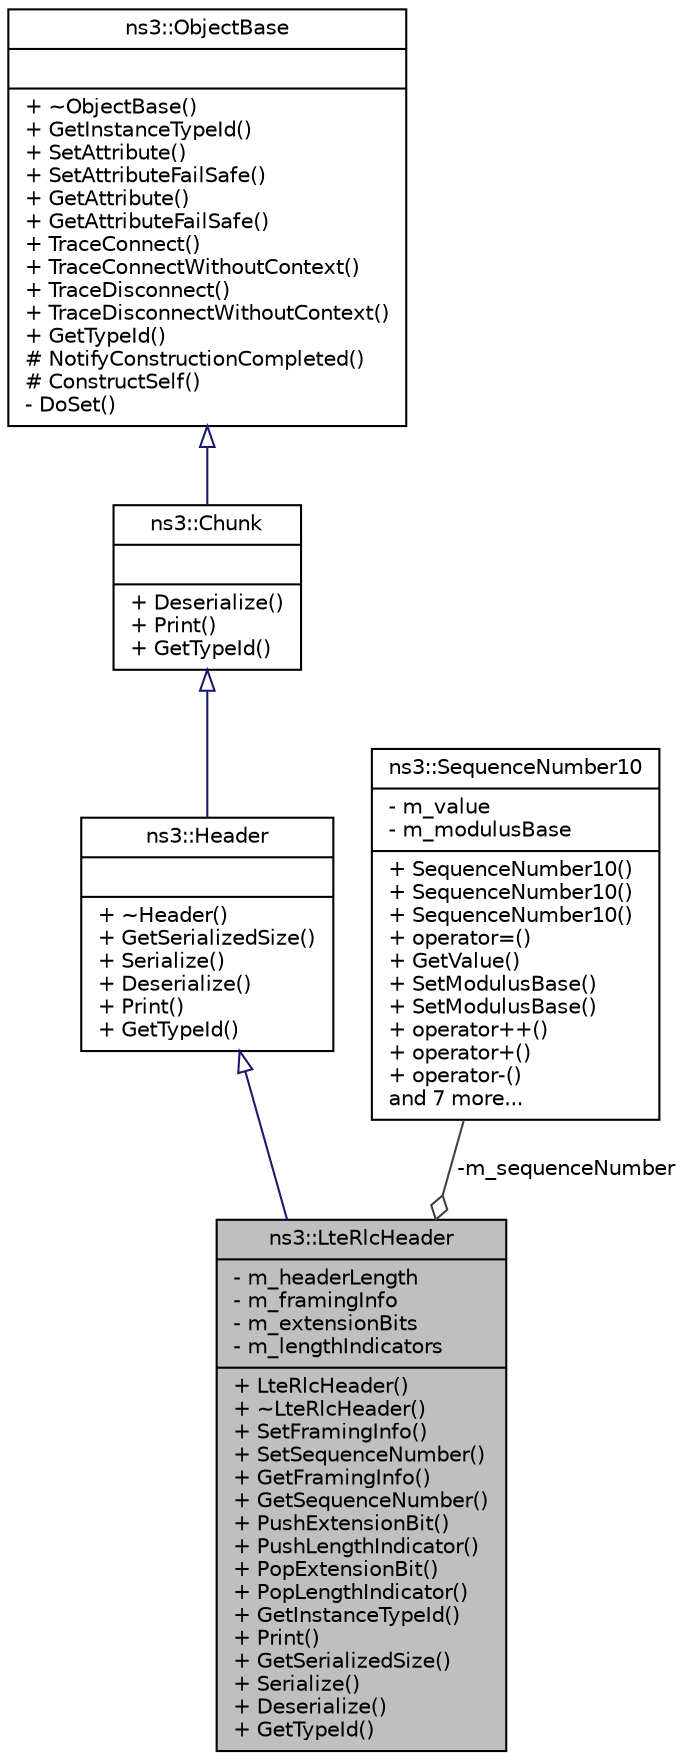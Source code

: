 digraph "ns3::LteRlcHeader"
{
  edge [fontname="Helvetica",fontsize="10",labelfontname="Helvetica",labelfontsize="10"];
  node [fontname="Helvetica",fontsize="10",shape=record];
  Node1 [label="{ns3::LteRlcHeader\n|- m_headerLength\l- m_framingInfo\l- m_extensionBits\l- m_lengthIndicators\l|+ LteRlcHeader()\l+ ~LteRlcHeader()\l+ SetFramingInfo()\l+ SetSequenceNumber()\l+ GetFramingInfo()\l+ GetSequenceNumber()\l+ PushExtensionBit()\l+ PushLengthIndicator()\l+ PopExtensionBit()\l+ PopLengthIndicator()\l+ GetInstanceTypeId()\l+ Print()\l+ GetSerializedSize()\l+ Serialize()\l+ Deserialize()\l+ GetTypeId()\l}",height=0.2,width=0.4,color="black", fillcolor="grey75", style="filled", fontcolor="black"];
  Node2 -> Node1 [dir="back",color="midnightblue",fontsize="10",style="solid",arrowtail="onormal"];
  Node2 [label="{ns3::Header\n||+ ~Header()\l+ GetSerializedSize()\l+ Serialize()\l+ Deserialize()\l+ Print()\l+ GetTypeId()\l}",height=0.2,width=0.4,color="black", fillcolor="white", style="filled",URL="$d6/dae/classns3_1_1Header.html",tooltip="Protocol header serialization and deserialization. "];
  Node3 -> Node2 [dir="back",color="midnightblue",fontsize="10",style="solid",arrowtail="onormal"];
  Node3 [label="{ns3::Chunk\n||+ Deserialize()\l+ Print()\l+ GetTypeId()\l}",height=0.2,width=0.4,color="black", fillcolor="white", style="filled",URL="$d7/d9b/classns3_1_1Chunk.html",tooltip="abstract base class for ns3::Header and ns3::Trailer "];
  Node4 -> Node3 [dir="back",color="midnightblue",fontsize="10",style="solid",arrowtail="onormal"];
  Node4 [label="{ns3::ObjectBase\n||+ ~ObjectBase()\l+ GetInstanceTypeId()\l+ SetAttribute()\l+ SetAttributeFailSafe()\l+ GetAttribute()\l+ GetAttributeFailSafe()\l+ TraceConnect()\l+ TraceConnectWithoutContext()\l+ TraceDisconnect()\l+ TraceDisconnectWithoutContext()\l+ GetTypeId()\l# NotifyConstructionCompleted()\l# ConstructSelf()\l- DoSet()\l}",height=0.2,width=0.4,color="black", fillcolor="white", style="filled",URL="$d2/dac/classns3_1_1ObjectBase.html",tooltip="Anchor the ns-3 type and attribute system. "];
  Node5 -> Node1 [color="grey25",fontsize="10",style="solid",label=" -m_sequenceNumber" ,arrowhead="odiamond"];
  Node5 [label="{ns3::SequenceNumber10\n|- m_value\l- m_modulusBase\l|+ SequenceNumber10()\l+ SequenceNumber10()\l+ SequenceNumber10()\l+ operator=()\l+ GetValue()\l+ SetModulusBase()\l+ SetModulusBase()\l+ operator++()\l+ operator+()\l+ operator-()\land 7 more...\l}",height=0.2,width=0.4,color="black", fillcolor="white", style="filled",URL="$d1/d38/classns3_1_1SequenceNumber10.html"];
}
